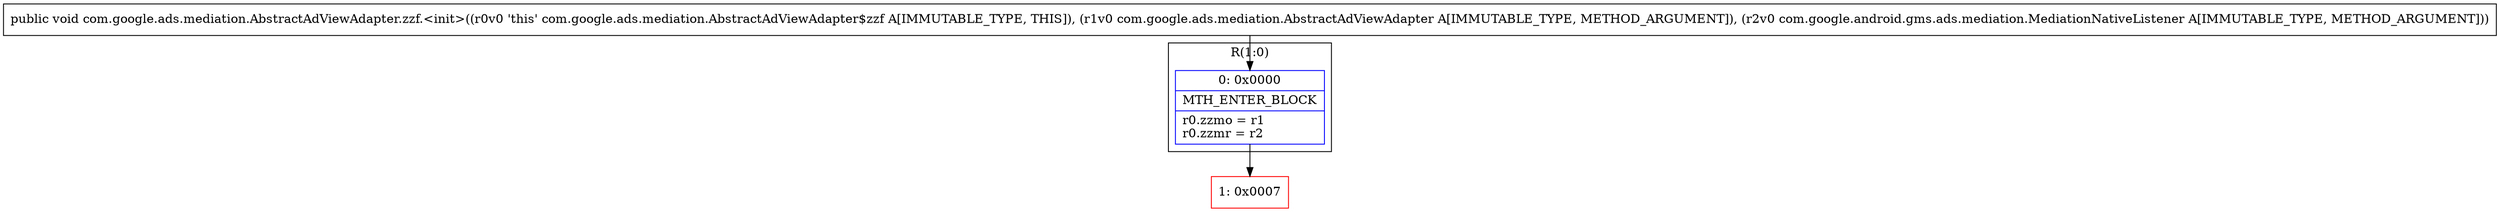 digraph "CFG forcom.google.ads.mediation.AbstractAdViewAdapter.zzf.\<init\>(Lcom\/google\/ads\/mediation\/AbstractAdViewAdapter;Lcom\/google\/android\/gms\/ads\/mediation\/MediationNativeListener;)V" {
subgraph cluster_Region_1443857625 {
label = "R(1:0)";
node [shape=record,color=blue];
Node_0 [shape=record,label="{0\:\ 0x0000|MTH_ENTER_BLOCK\l|r0.zzmo = r1\lr0.zzmr = r2\l}"];
}
Node_1 [shape=record,color=red,label="{1\:\ 0x0007}"];
MethodNode[shape=record,label="{public void com.google.ads.mediation.AbstractAdViewAdapter.zzf.\<init\>((r0v0 'this' com.google.ads.mediation.AbstractAdViewAdapter$zzf A[IMMUTABLE_TYPE, THIS]), (r1v0 com.google.ads.mediation.AbstractAdViewAdapter A[IMMUTABLE_TYPE, METHOD_ARGUMENT]), (r2v0 com.google.android.gms.ads.mediation.MediationNativeListener A[IMMUTABLE_TYPE, METHOD_ARGUMENT])) }"];
MethodNode -> Node_0;
Node_0 -> Node_1;
}

